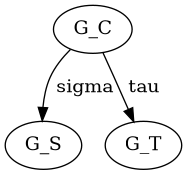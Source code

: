 @startuml
digraph Diagram {
  "G_S";
  "G_C";
  "G_T";
  "G_C"->"G_S" [label=" sigma"];
  "G_C"->"G_T" [label=" tau"];
}
@enduml
